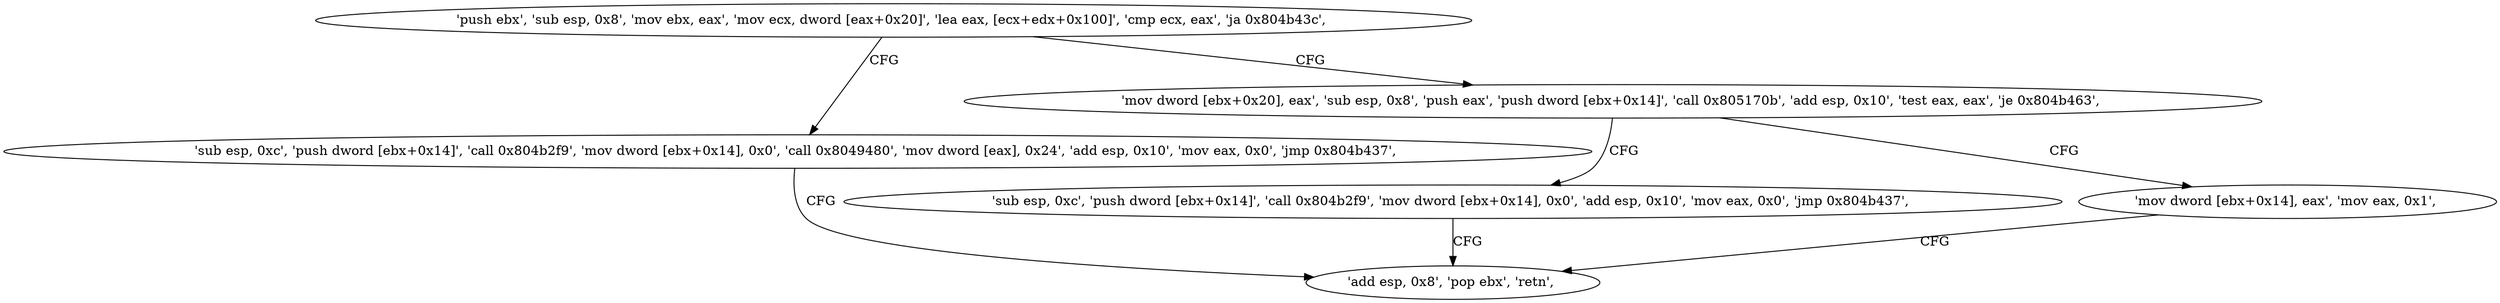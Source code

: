 digraph "func" {
"134525957" [label = "'push ebx', 'sub esp, 0x8', 'mov ebx, eax', 'mov ecx, dword [eax+0x20]', 'lea eax, [ecx+edx+0x100]', 'cmp ecx, eax', 'ja 0x804b43c', " ]
"134526012" [label = "'sub esp, 0xc', 'push dword [ebx+0x14]', 'call 0x804b2f9', 'mov dword [ebx+0x14], 0x0', 'call 0x8049480', 'mov dword [eax], 0x24', 'add esp, 0x10', 'mov eax, 0x0', 'jmp 0x804b437', " ]
"134525977" [label = "'mov dword [ebx+0x20], eax', 'sub esp, 0x8', 'push eax', 'push dword [ebx+0x14]', 'call 0x805170b', 'add esp, 0x10', 'test eax, eax', 'je 0x804b463', " ]
"134526007" [label = "'add esp, 0x8', 'pop ebx', 'retn', " ]
"134526051" [label = "'sub esp, 0xc', 'push dword [ebx+0x14]', 'call 0x804b2f9', 'mov dword [ebx+0x14], 0x0', 'add esp, 0x10', 'mov eax, 0x0', 'jmp 0x804b437', " ]
"134525999" [label = "'mov dword [ebx+0x14], eax', 'mov eax, 0x1', " ]
"134525957" -> "134526012" [ label = "CFG" ]
"134525957" -> "134525977" [ label = "CFG" ]
"134526012" -> "134526007" [ label = "CFG" ]
"134525977" -> "134526051" [ label = "CFG" ]
"134525977" -> "134525999" [ label = "CFG" ]
"134526051" -> "134526007" [ label = "CFG" ]
"134525999" -> "134526007" [ label = "CFG" ]
}

